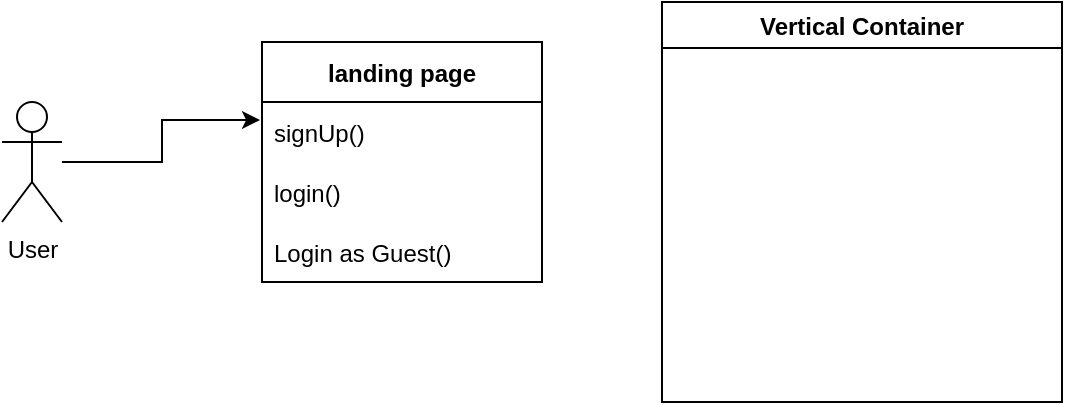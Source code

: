 <mxfile version="20.5.1" type="device"><diagram id="ZaJW1Uo0NUZTQjHUtIrV" name="Page-1"><mxGraphModel dx="782" dy="521" grid="1" gridSize="10" guides="1" tooltips="1" connect="1" arrows="1" fold="1" page="1" pageScale="1" pageWidth="850" pageHeight="1100" math="0" shadow="0"><root><mxCell id="0"/><mxCell id="1" parent="0"/><mxCell id="VFzyrmRXDJnt7hq-xzqj-24" value="" style="edgeStyle=orthogonalEdgeStyle;rounded=0;orthogonalLoop=1;jettySize=auto;html=1;entryX=-0.007;entryY=0.3;entryDx=0;entryDy=0;entryPerimeter=0;" edge="1" parent="1" source="VFzyrmRXDJnt7hq-xzqj-2" target="VFzyrmRXDJnt7hq-xzqj-5"><mxGeometry relative="1" as="geometry"/></mxCell><mxCell id="VFzyrmRXDJnt7hq-xzqj-2" value="User" style="shape=umlActor;verticalLabelPosition=bottom;verticalAlign=top;html=1;outlineConnect=0;" vertex="1" parent="1"><mxGeometry x="120" y="200" width="30" height="60" as="geometry"/></mxCell><mxCell id="VFzyrmRXDJnt7hq-xzqj-3" value="landing page" style="swimlane;fontStyle=1;childLayout=stackLayout;horizontal=1;startSize=30;horizontalStack=0;resizeParent=1;resizeParentMax=0;resizeLast=0;collapsible=1;marginBottom=0;" vertex="1" parent="1"><mxGeometry x="250" y="170" width="140" height="120" as="geometry"/></mxCell><mxCell id="VFzyrmRXDJnt7hq-xzqj-5" value="signUp()" style="text;strokeColor=none;fillColor=none;align=left;verticalAlign=middle;spacingLeft=4;spacingRight=4;overflow=hidden;points=[[0,0.5],[1,0.5]];portConstraint=eastwest;rotatable=0;" vertex="1" parent="VFzyrmRXDJnt7hq-xzqj-3"><mxGeometry y="30" width="140" height="30" as="geometry"/></mxCell><mxCell id="VFzyrmRXDJnt7hq-xzqj-6" value="login()" style="text;strokeColor=none;fillColor=none;align=left;verticalAlign=middle;spacingLeft=4;spacingRight=4;overflow=hidden;points=[[0,0.5],[1,0.5]];portConstraint=eastwest;rotatable=0;" vertex="1" parent="VFzyrmRXDJnt7hq-xzqj-3"><mxGeometry y="60" width="140" height="30" as="geometry"/></mxCell><mxCell id="VFzyrmRXDJnt7hq-xzqj-4" value="Login as Guest()" style="text;strokeColor=none;fillColor=none;align=left;verticalAlign=middle;spacingLeft=4;spacingRight=4;overflow=hidden;points=[[0,0.5],[1,0.5]];portConstraint=eastwest;rotatable=0;" vertex="1" parent="VFzyrmRXDJnt7hq-xzqj-3"><mxGeometry y="90" width="140" height="30" as="geometry"/></mxCell><mxCell id="VFzyrmRXDJnt7hq-xzqj-26" value="Vertical Container" style="swimlane;" vertex="1" parent="1"><mxGeometry x="450" y="150" width="200" height="200" as="geometry"/></mxCell></root></mxGraphModel></diagram></mxfile>